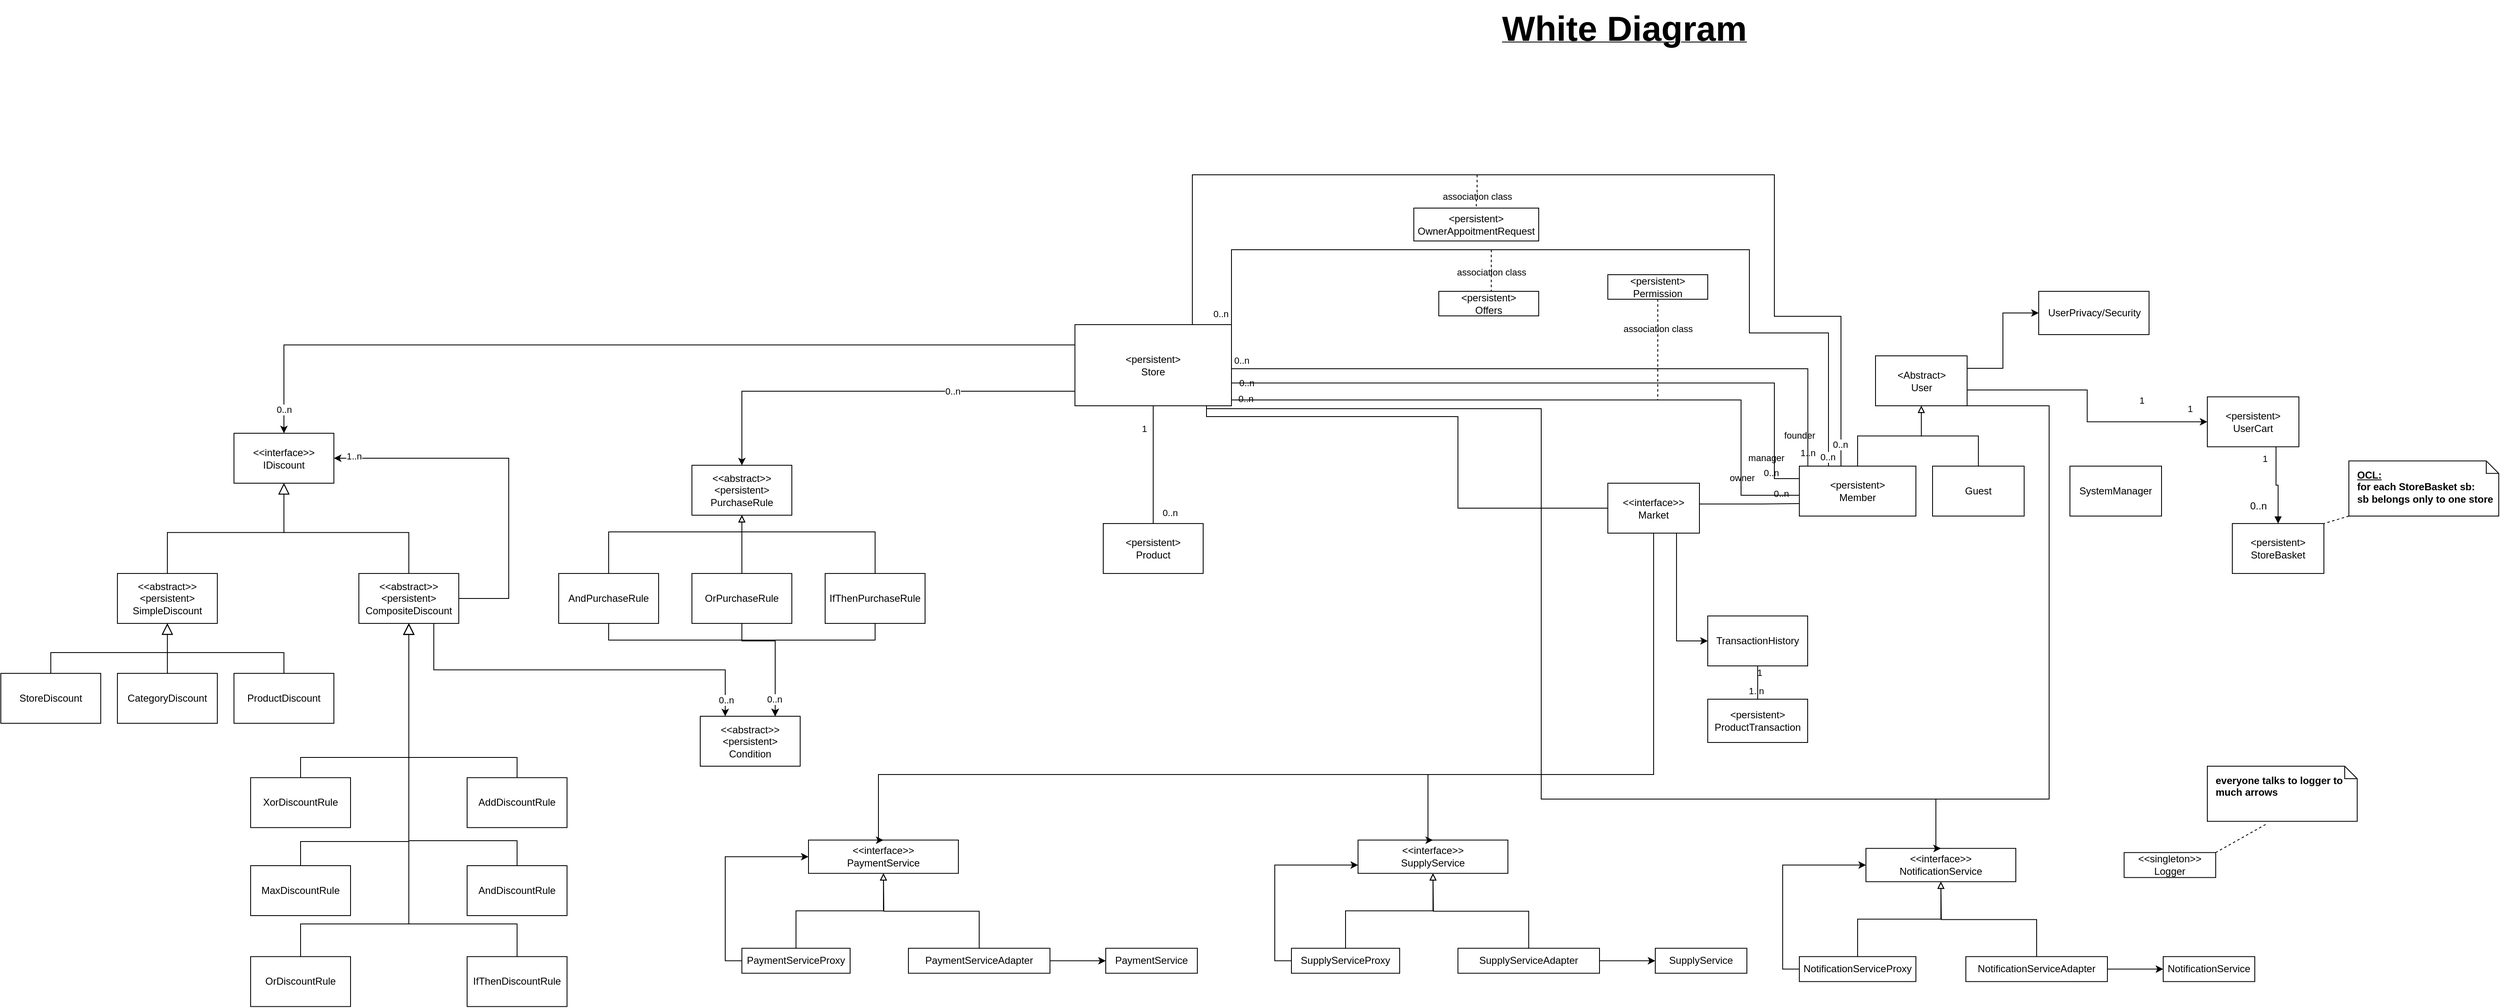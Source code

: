 <mxfile version="21.3.5" type="device" pages="2">
  <diagram name="‫עמוד-1‬" id="LKGR4KkCnlk9KDEvNelI">
    <mxGraphModel dx="3088" dy="1933" grid="1" gridSize="10" guides="1" tooltips="1" connect="1" arrows="1" fold="1" page="1" pageScale="1" pageWidth="827" pageHeight="1169" math="0" shadow="0">
      <root>
        <mxCell id="0" />
        <mxCell id="1" parent="0" />
        <mxCell id="KMiK-50AtJway8__Ii_P-8" style="edgeStyle=orthogonalEdgeStyle;rounded=0;orthogonalLoop=1;jettySize=auto;html=1;exitX=1;exitY=0.25;exitDx=0;exitDy=0;entryX=0;entryY=0.5;entryDx=0;entryDy=0;endArrow=none;endFill=0;labelBackgroundColor=none;fontColor=default;" parent="1" target="KMiK-50AtJway8__Ii_P-30" edge="1">
          <mxGeometry relative="1" as="geometry">
            <mxPoint x="457.5" y="430.5" as="sourcePoint" />
            <mxPoint x="1170" y="544" as="targetPoint" />
            <Array as="points">
              <mxPoint x="1070" y="431" />
              <mxPoint x="1070" y="545" />
              <mxPoint x="1140" y="545" />
            </Array>
          </mxGeometry>
        </mxCell>
        <mxCell id="KMiK-50AtJway8__Ii_P-13" value="owner" style="edgeLabel;html=1;align=center;verticalAlign=middle;resizable=0;points=[];labelBackgroundColor=none;" parent="KMiK-50AtJway8__Ii_P-8" vertex="1" connectable="0">
          <mxGeometry x="0.747" y="1" relative="1" as="geometry">
            <mxPoint y="5" as="offset" />
          </mxGeometry>
        </mxCell>
        <mxCell id="KMiK-50AtJway8__Ii_P-16" value="0..n" style="edgeLabel;html=1;align=center;verticalAlign=middle;resizable=0;points=[];labelBackgroundColor=none;" parent="KMiK-50AtJway8__Ii_P-8" vertex="1" connectable="0">
          <mxGeometry x="-0.958" y="2" relative="1" as="geometry">
            <mxPoint as="offset" />
          </mxGeometry>
        </mxCell>
        <mxCell id="KMiK-50AtJway8__Ii_P-21" value="0..n" style="edgeLabel;html=1;align=center;verticalAlign=middle;resizable=0;points=[];labelBackgroundColor=none;" parent="KMiK-50AtJway8__Ii_P-8" vertex="1" connectable="0">
          <mxGeometry x="0.932" relative="1" as="geometry">
            <mxPoint y="-2" as="offset" />
          </mxGeometry>
        </mxCell>
        <mxCell id="KMiK-50AtJway8__Ii_P-7" style="edgeStyle=orthogonalEdgeStyle;rounded=0;orthogonalLoop=1;jettySize=auto;html=1;exitX=1;exitY=0.25;exitDx=0;exitDy=0;entryX=0;entryY=0.25;entryDx=0;entryDy=0;endArrow=none;endFill=0;labelBackgroundColor=none;fontColor=default;" parent="1" target="KMiK-50AtJway8__Ii_P-30" edge="1">
          <mxGeometry relative="1" as="geometry">
            <mxPoint x="458" y="410.08" as="sourcePoint" />
            <mxPoint x="1232" y="410.08" as="targetPoint" />
            <Array as="points">
              <mxPoint x="1110" y="410" />
              <mxPoint x="1110" y="525" />
            </Array>
          </mxGeometry>
        </mxCell>
        <mxCell id="KMiK-50AtJway8__Ii_P-12" value="manager" style="edgeLabel;html=1;align=center;verticalAlign=middle;resizable=0;points=[];labelBackgroundColor=none;" parent="KMiK-50AtJway8__Ii_P-7" vertex="1" connectable="0">
          <mxGeometry x="0.747" y="-2" relative="1" as="geometry">
            <mxPoint x="-8" y="46" as="offset" />
          </mxGeometry>
        </mxCell>
        <mxCell id="KMiK-50AtJway8__Ii_P-15" value="0..n" style="edgeLabel;html=1;align=center;verticalAlign=middle;resizable=0;points=[];labelBackgroundColor=none;" parent="KMiK-50AtJway8__Ii_P-7" vertex="1" connectable="0">
          <mxGeometry x="-0.956" relative="1" as="geometry">
            <mxPoint as="offset" />
          </mxGeometry>
        </mxCell>
        <mxCell id="KMiK-50AtJway8__Ii_P-19" value="0..n" style="edgeLabel;html=1;align=center;verticalAlign=middle;resizable=0;points=[];labelBackgroundColor=none;" parent="KMiK-50AtJway8__Ii_P-7" vertex="1" connectable="0">
          <mxGeometry x="0.927" y="2" relative="1" as="geometry">
            <mxPoint x="-5" y="-5" as="offset" />
          </mxGeometry>
        </mxCell>
        <mxCell id="KMiK-50AtJway8__Ii_P-6" style="edgeStyle=orthogonalEdgeStyle;rounded=0;orthogonalLoop=1;jettySize=auto;html=1;exitX=1;exitY=0.25;exitDx=0;exitDy=0;entryX=0.073;entryY=-0.003;entryDx=0;entryDy=0;endArrow=none;endFill=0;labelBackgroundColor=none;fontColor=default;entryPerimeter=0;" parent="1" source="xmApiVG4KR4Wac9X-xb9-1" target="KMiK-50AtJway8__Ii_P-30" edge="1">
          <mxGeometry relative="1" as="geometry">
            <Array as="points">
              <mxPoint x="458" y="393" />
              <mxPoint x="1150" y="393" />
            </Array>
          </mxGeometry>
        </mxCell>
        <mxCell id="KMiK-50AtJway8__Ii_P-11" value="founder" style="edgeLabel;html=1;align=center;verticalAlign=middle;resizable=0;points=[];labelBackgroundColor=none;" parent="KMiK-50AtJway8__Ii_P-6" vertex="1" connectable="0">
          <mxGeometry x="0.796" y="1" relative="1" as="geometry">
            <mxPoint x="-11" y="49" as="offset" />
          </mxGeometry>
        </mxCell>
        <mxCell id="KMiK-50AtJway8__Ii_P-14" value="0..n" style="edgeLabel;html=1;align=center;verticalAlign=middle;resizable=0;points=[];labelBackgroundColor=none;" parent="KMiK-50AtJway8__Ii_P-6" vertex="1" connectable="0">
          <mxGeometry x="-0.956" y="1" relative="1" as="geometry">
            <mxPoint x="11" as="offset" />
          </mxGeometry>
        </mxCell>
        <mxCell id="KMiK-50AtJway8__Ii_P-17" value="1..n" style="edgeLabel;html=1;align=center;verticalAlign=middle;resizable=0;points=[];labelBackgroundColor=none;" parent="KMiK-50AtJway8__Ii_P-6" vertex="1" connectable="0">
          <mxGeometry x="0.925" y="2" relative="1" as="geometry">
            <mxPoint x="-2" y="16" as="offset" />
          </mxGeometry>
        </mxCell>
        <mxCell id="KMiK-50AtJway8__Ii_P-23" style="edgeStyle=orthogonalEdgeStyle;rounded=0;orthogonalLoop=1;jettySize=auto;html=1;exitX=0.75;exitY=1;exitDx=0;exitDy=0;entryX=0;entryY=0.5;entryDx=0;entryDy=0;endArrow=none;endFill=0;labelBackgroundColor=none;fontColor=default;" parent="1" source="xmApiVG4KR4Wac9X-xb9-1" target="KMiK-50AtJway8__Ii_P-1" edge="1">
          <mxGeometry relative="1" as="geometry">
            <Array as="points">
              <mxPoint x="428" y="450.5" />
              <mxPoint x="730" y="450.5" />
              <mxPoint x="730" y="560.5" />
            </Array>
          </mxGeometry>
        </mxCell>
        <mxCell id="KMiK-50AtJway8__Ii_P-64" style="edgeStyle=orthogonalEdgeStyle;rounded=0;orthogonalLoop=1;jettySize=auto;html=1;exitX=0.75;exitY=1;exitDx=0;exitDy=0;entryX=0;entryY=0.5;entryDx=0;entryDy=0;labelBackgroundColor=none;fontColor=default;" parent="1" source="KMiK-50AtJway8__Ii_P-1" target="xmApiVG4KR4Wac9X-xb9-26" edge="1">
          <mxGeometry relative="1" as="geometry">
            <Array as="points">
              <mxPoint x="993" y="720" />
            </Array>
          </mxGeometry>
        </mxCell>
        <mxCell id="AbIhETK-aJziHINcXdsH-45" style="edgeStyle=orthogonalEdgeStyle;rounded=0;orthogonalLoop=1;jettySize=auto;html=1;exitX=0.75;exitY=1;exitDx=0;exitDy=0;entryX=0.5;entryY=0;entryDx=0;entryDy=0;" parent="1" source="xmApiVG4KR4Wac9X-xb9-1" target="BNux4O6D-jJJjoNCT-0A-25" edge="1">
          <mxGeometry relative="1" as="geometry">
            <Array as="points">
              <mxPoint x="428" y="437" />
              <mxPoint x="428" y="441" />
              <mxPoint x="830" y="441" />
              <mxPoint x="830" y="910" />
              <mxPoint x="1304" y="910" />
              <mxPoint x="1304" y="969" />
            </Array>
          </mxGeometry>
        </mxCell>
        <mxCell id="AbIhETK-aJziHINcXdsH-64" value="0..n" style="edgeStyle=orthogonalEdgeStyle;rounded=0;orthogonalLoop=1;jettySize=auto;html=1;exitX=0;exitY=0.75;exitDx=0;exitDy=0;entryX=0.5;entryY=0;entryDx=0;entryDy=0;" parent="1" source="xmApiVG4KR4Wac9X-xb9-1" target="AbIhETK-aJziHINcXdsH-50" edge="1">
          <mxGeometry relative="1" as="geometry">
            <Array as="points">
              <mxPoint x="364" y="413" />
              <mxPoint x="364" y="420" />
              <mxPoint x="-130" y="420" />
            </Array>
          </mxGeometry>
        </mxCell>
        <mxCell id="BGvg6Na35vpkmnGcbQYi-2" style="edgeStyle=orthogonalEdgeStyle;rounded=0;orthogonalLoop=1;jettySize=auto;html=1;exitX=0.75;exitY=0;exitDx=0;exitDy=0;entryX=0.343;entryY=0;entryDx=0;entryDy=0;entryPerimeter=0;endArrow=none;endFill=0;" parent="1" source="xmApiVG4KR4Wac9X-xb9-1" target="KMiK-50AtJway8__Ii_P-30" edge="1">
          <mxGeometry relative="1" as="geometry">
            <Array as="points">
              <mxPoint x="411" y="160" />
              <mxPoint x="1110" y="160" />
              <mxPoint x="1110" y="330" />
              <mxPoint x="1190" y="330" />
              <mxPoint x="1190" y="510" />
            </Array>
          </mxGeometry>
        </mxCell>
        <mxCell id="BGvg6Na35vpkmnGcbQYi-3" value="0..n" style="edgeLabel;html=1;align=center;verticalAlign=middle;resizable=0;points=[];" parent="BGvg6Na35vpkmnGcbQYi-2" vertex="1" connectable="0">
          <mxGeometry x="0.963" y="-1" relative="1" as="geometry">
            <mxPoint y="-4" as="offset" />
          </mxGeometry>
        </mxCell>
        <mxCell id="xmApiVG4KR4Wac9X-xb9-1" value="&amp;lt;persistent&amp;gt;&lt;br&gt;Store" style="rounded=0;whiteSpace=wrap;html=1;labelBackgroundColor=none;" parent="1" vertex="1">
          <mxGeometry x="270" y="340" width="188" height="97.5" as="geometry" />
        </mxCell>
        <mxCell id="xmApiVG4KR4Wac9X-xb9-2" value="&amp;lt;persistent&amp;gt;&lt;br&gt;Product" style="rounded=0;whiteSpace=wrap;html=1;labelBackgroundColor=none;" parent="1" vertex="1">
          <mxGeometry x="304" y="578.96" width="120" height="60" as="geometry" />
        </mxCell>
        <mxCell id="xmApiVG4KR4Wac9X-xb9-23" value="&amp;lt;persistent&amp;gt;&lt;br&gt;StoreBasket" style="rounded=0;whiteSpace=wrap;html=1;labelBackgroundColor=none;" parent="1" vertex="1">
          <mxGeometry x="1660" y="578.96" width="110" height="60" as="geometry" />
        </mxCell>
        <mxCell id="xmApiVG4KR4Wac9X-xb9-25" value="&amp;lt;persistent&amp;gt;&lt;br&gt;UserCart" style="rounded=0;whiteSpace=wrap;html=1;labelBackgroundColor=none;" parent="1" vertex="1">
          <mxGeometry x="1630" y="426.75" width="110" height="60" as="geometry" />
        </mxCell>
        <mxCell id="xmApiVG4KR4Wac9X-xb9-26" value="TransactionHistory" style="rounded=0;whiteSpace=wrap;html=1;labelBackgroundColor=none;" parent="1" vertex="1">
          <mxGeometry x="1030" y="690" width="120" height="60" as="geometry" />
        </mxCell>
        <mxCell id="xmApiVG4KR4Wac9X-xb9-29" value="&amp;lt;&amp;lt;interface&amp;gt;&amp;gt;&lt;br&gt;PaymentService" style="rounded=0;whiteSpace=wrap;html=1;labelBackgroundColor=none;" parent="1" vertex="1">
          <mxGeometry x="-50.0" y="959.25" width="180" height="40" as="geometry" />
        </mxCell>
        <mxCell id="xmApiVG4KR4Wac9X-xb9-33" value="UserPrivacy/Security" style="rounded=0;whiteSpace=wrap;html=1;labelBackgroundColor=none;" parent="1" vertex="1">
          <mxGeometry x="1427.5" y="300" width="132.5" height="52" as="geometry" />
        </mxCell>
        <mxCell id="xmApiVG4KR4Wac9X-xb9-38" value="&amp;lt;persistent&amp;gt;&lt;br&gt;ProductTransaction" style="rounded=0;whiteSpace=wrap;html=1;labelBackgroundColor=none;" parent="1" vertex="1">
          <mxGeometry x="1030" y="790" width="120" height="52" as="geometry" />
        </mxCell>
        <mxCell id="63J3mPtgemWwUS_hdQk6-4" value="&amp;lt;&amp;lt;singleton&amp;gt;&amp;gt;&lt;br&gt;Logger" style="rounded=0;whiteSpace=wrap;html=1;labelBackgroundColor=none;" parent="1" vertex="1">
          <mxGeometry x="1530.06" y="974.25" width="110" height="30" as="geometry" />
        </mxCell>
        <mxCell id="nmcaV0K1PUl0ebAdsXiQ-1" value="" style="endArrow=none;html=1;rounded=0;entryX=0.5;entryY=1;entryDx=0;entryDy=0;exitX=0.5;exitY=0;exitDx=0;exitDy=0;endFill=0;labelBackgroundColor=none;fontColor=default;edgeStyle=orthogonalEdgeStyle;" parent="1" source="xmApiVG4KR4Wac9X-xb9-2" target="xmApiVG4KR4Wac9X-xb9-1" edge="1">
          <mxGeometry width="50" height="50" relative="1" as="geometry">
            <mxPoint x="360.5" y="648" as="sourcePoint" />
            <mxPoint x="398.2" y="585.12" as="targetPoint" />
          </mxGeometry>
        </mxCell>
        <mxCell id="nmcaV0K1PUl0ebAdsXiQ-3" value="1" style="edgeLabel;html=1;align=center;verticalAlign=middle;resizable=0;points=[];labelBackgroundColor=none;" parent="nmcaV0K1PUl0ebAdsXiQ-1" vertex="1" connectable="0">
          <mxGeometry x="0.576" relative="1" as="geometry">
            <mxPoint x="-11" y="-3" as="offset" />
          </mxGeometry>
        </mxCell>
        <mxCell id="nmcaV0K1PUl0ebAdsXiQ-4" value="0..n" style="edgeLabel;html=1;align=center;verticalAlign=middle;resizable=0;points=[];labelBackgroundColor=none;" parent="nmcaV0K1PUl0ebAdsXiQ-1" vertex="1" connectable="0">
          <mxGeometry x="-0.74" relative="1" as="geometry">
            <mxPoint x="20" y="5" as="offset" />
          </mxGeometry>
        </mxCell>
        <mxCell id="sHBZC4CmwUmnVrZ-BZ2X-26" value="" style="endArrow=none;html=1;rounded=0;entryX=0.75;entryY=1;entryDx=0;entryDy=0;exitX=0.5;exitY=0;exitDx=0;exitDy=0;edgeStyle=orthogonalEdgeStyle;startArrow=block;startFill=1;labelBackgroundColor=none;fontColor=default;" parent="1" source="xmApiVG4KR4Wac9X-xb9-23" target="xmApiVG4KR4Wac9X-xb9-25" edge="1">
          <mxGeometry width="50" height="50" relative="1" as="geometry">
            <mxPoint x="1525" y="601.25" as="sourcePoint" />
            <mxPoint x="1575" y="551.25" as="targetPoint" />
          </mxGeometry>
        </mxCell>
        <mxCell id="sHBZC4CmwUmnVrZ-BZ2X-27" value="1" style="edgeLabel;html=1;align=center;verticalAlign=middle;resizable=0;points=[];labelBackgroundColor=none;" parent="sHBZC4CmwUmnVrZ-BZ2X-26" vertex="1" connectable="0">
          <mxGeometry x="0.775" relative="1" as="geometry">
            <mxPoint x="-14" y="3" as="offset" />
          </mxGeometry>
        </mxCell>
        <mxCell id="sHBZC4CmwUmnVrZ-BZ2X-28" value="0..n" style="edgeLabel;html=1;align=center;verticalAlign=middle;resizable=0;points=[];fontSize=12;labelBackgroundColor=none;" parent="sHBZC4CmwUmnVrZ-BZ2X-26" vertex="1" connectable="0">
          <mxGeometry x="-0.67" relative="1" as="geometry">
            <mxPoint x="-24" y="-6" as="offset" />
          </mxGeometry>
        </mxCell>
        <mxCell id="sHBZC4CmwUmnVrZ-BZ2X-48" value="" style="endArrow=none;html=1;rounded=0;entryX=0.5;entryY=1;entryDx=0;entryDy=0;exitX=0.5;exitY=0;exitDx=0;exitDy=0;labelBackgroundColor=none;fontColor=default;edgeStyle=orthogonalEdgeStyle;" parent="1" source="xmApiVG4KR4Wac9X-xb9-38" target="xmApiVG4KR4Wac9X-xb9-26" edge="1">
          <mxGeometry width="50" height="50" relative="1" as="geometry">
            <mxPoint x="742" y="324" as="sourcePoint" />
            <mxPoint x="792" y="274" as="targetPoint" />
          </mxGeometry>
        </mxCell>
        <mxCell id="sHBZC4CmwUmnVrZ-BZ2X-50" value="1..n" style="edgeLabel;html=1;align=center;verticalAlign=middle;resizable=0;points=[];labelBackgroundColor=none;" parent="sHBZC4CmwUmnVrZ-BZ2X-48" vertex="1" connectable="0">
          <mxGeometry x="-0.491" y="2" relative="1" as="geometry">
            <mxPoint as="offset" />
          </mxGeometry>
        </mxCell>
        <mxCell id="sHBZC4CmwUmnVrZ-BZ2X-51" value="1" style="edgeLabel;html=1;align=center;verticalAlign=middle;resizable=0;points=[];labelBackgroundColor=none;" parent="sHBZC4CmwUmnVrZ-BZ2X-48" vertex="1" connectable="0">
          <mxGeometry x="0.6" y="-2" relative="1" as="geometry">
            <mxPoint as="offset" />
          </mxGeometry>
        </mxCell>
        <mxCell id="BNux4O6D-jJJjoNCT-0A-3" style="edgeStyle=orthogonalEdgeStyle;rounded=0;orthogonalLoop=1;jettySize=auto;html=1;exitX=0.5;exitY=0;exitDx=0;exitDy=0;entryX=0.5;entryY=1;entryDx=0;entryDy=0;endArrow=block;endFill=0;labelBackgroundColor=none;fontColor=default;" parent="1" source="BNux4O6D-jJJjoNCT-0A-1" target="xmApiVG4KR4Wac9X-xb9-29" edge="1">
          <mxGeometry relative="1" as="geometry" />
        </mxCell>
        <mxCell id="BNux4O6D-jJJjoNCT-0A-5" style="edgeStyle=orthogonalEdgeStyle;rounded=0;orthogonalLoop=1;jettySize=auto;html=1;exitX=0;exitY=0.5;exitDx=0;exitDy=0;entryX=0;entryY=0.5;entryDx=0;entryDy=0;labelBackgroundColor=none;fontColor=default;" parent="1" source="BNux4O6D-jJJjoNCT-0A-1" target="xmApiVG4KR4Wac9X-xb9-29" edge="1">
          <mxGeometry relative="1" as="geometry" />
        </mxCell>
        <mxCell id="BNux4O6D-jJJjoNCT-0A-1" value="PaymentServiceProxy" style="rounded=0;whiteSpace=wrap;html=1;labelBackgroundColor=none;" parent="1" vertex="1">
          <mxGeometry x="-130" y="1089.25" width="130" height="30" as="geometry" />
        </mxCell>
        <mxCell id="BNux4O6D-jJJjoNCT-0A-4" style="edgeStyle=orthogonalEdgeStyle;rounded=0;orthogonalLoop=1;jettySize=auto;html=1;exitX=0.5;exitY=0;exitDx=0;exitDy=0;endArrow=block;endFill=0;labelBackgroundColor=none;fontColor=default;" parent="1" source="BNux4O6D-jJJjoNCT-0A-2" edge="1">
          <mxGeometry relative="1" as="geometry">
            <mxPoint x="40" y="999.25" as="targetPoint" />
          </mxGeometry>
        </mxCell>
        <mxCell id="BNux4O6D-jJJjoNCT-0A-7" style="edgeStyle=orthogonalEdgeStyle;rounded=0;orthogonalLoop=1;jettySize=auto;html=1;entryX=0;entryY=0.5;entryDx=0;entryDy=0;labelBackgroundColor=none;fontColor=default;" parent="1" source="BNux4O6D-jJJjoNCT-0A-2" target="BNux4O6D-jJJjoNCT-0A-6" edge="1">
          <mxGeometry relative="1" as="geometry" />
        </mxCell>
        <mxCell id="BNux4O6D-jJJjoNCT-0A-2" value="PaymentServiceAdapter" style="rounded=0;whiteSpace=wrap;html=1;labelBackgroundColor=none;" parent="1" vertex="1">
          <mxGeometry x="70" y="1089.25" width="170" height="30" as="geometry" />
        </mxCell>
        <mxCell id="BNux4O6D-jJJjoNCT-0A-6" value="PaymentService" style="rounded=0;whiteSpace=wrap;html=1;labelBackgroundColor=none;" parent="1" vertex="1">
          <mxGeometry x="307" y="1089.25" width="110" height="30" as="geometry" />
        </mxCell>
        <mxCell id="BNux4O6D-jJJjoNCT-0A-8" value="&amp;lt;&amp;lt;interface&amp;gt;&amp;gt;&lt;br&gt;SupplyService" style="rounded=0;whiteSpace=wrap;html=1;labelBackgroundColor=none;" parent="1" vertex="1">
          <mxGeometry x="610.0" y="959.25" width="180" height="40" as="geometry" />
        </mxCell>
        <mxCell id="BNux4O6D-jJJjoNCT-0A-9" style="edgeStyle=orthogonalEdgeStyle;rounded=0;orthogonalLoop=1;jettySize=auto;html=1;exitX=0.5;exitY=0;exitDx=0;exitDy=0;entryX=0.5;entryY=1;entryDx=0;entryDy=0;endArrow=block;endFill=0;labelBackgroundColor=none;fontColor=default;" parent="1" source="BNux4O6D-jJJjoNCT-0A-11" target="BNux4O6D-jJJjoNCT-0A-8" edge="1">
          <mxGeometry relative="1" as="geometry" />
        </mxCell>
        <mxCell id="BNux4O6D-jJJjoNCT-0A-10" style="edgeStyle=orthogonalEdgeStyle;rounded=0;orthogonalLoop=1;jettySize=auto;html=1;exitX=0;exitY=0.5;exitDx=0;exitDy=0;entryX=0;entryY=0.75;entryDx=0;entryDy=0;labelBackgroundColor=none;fontColor=default;" parent="1" source="BNux4O6D-jJJjoNCT-0A-11" target="BNux4O6D-jJJjoNCT-0A-8" edge="1">
          <mxGeometry relative="1" as="geometry" />
        </mxCell>
        <mxCell id="BNux4O6D-jJJjoNCT-0A-11" value="SupplyServiceProxy" style="rounded=0;whiteSpace=wrap;html=1;labelBackgroundColor=none;" parent="1" vertex="1">
          <mxGeometry x="530" y="1089.25" width="130" height="30" as="geometry" />
        </mxCell>
        <mxCell id="BNux4O6D-jJJjoNCT-0A-12" style="edgeStyle=orthogonalEdgeStyle;rounded=0;orthogonalLoop=1;jettySize=auto;html=1;exitX=0.5;exitY=0;exitDx=0;exitDy=0;endArrow=block;endFill=0;labelBackgroundColor=none;fontColor=default;" parent="1" source="BNux4O6D-jJJjoNCT-0A-14" edge="1">
          <mxGeometry relative="1" as="geometry">
            <mxPoint x="700.0" y="999.25" as="targetPoint" />
          </mxGeometry>
        </mxCell>
        <mxCell id="BNux4O6D-jJJjoNCT-0A-13" style="edgeStyle=orthogonalEdgeStyle;rounded=0;orthogonalLoop=1;jettySize=auto;html=1;entryX=0;entryY=0.5;entryDx=0;entryDy=0;labelBackgroundColor=none;fontColor=default;" parent="1" source="BNux4O6D-jJJjoNCT-0A-14" target="BNux4O6D-jJJjoNCT-0A-15" edge="1">
          <mxGeometry relative="1" as="geometry" />
        </mxCell>
        <mxCell id="BNux4O6D-jJJjoNCT-0A-14" value="SupplyServiceAdapter" style="rounded=0;whiteSpace=wrap;html=1;labelBackgroundColor=none;" parent="1" vertex="1">
          <mxGeometry x="730.0" y="1089.25" width="170" height="30" as="geometry" />
        </mxCell>
        <mxCell id="BNux4O6D-jJJjoNCT-0A-15" value="SupplyService" style="rounded=0;whiteSpace=wrap;html=1;labelBackgroundColor=none;" parent="1" vertex="1">
          <mxGeometry x="967.0" y="1089.25" width="110" height="30" as="geometry" />
        </mxCell>
        <mxCell id="BNux4O6D-jJJjoNCT-0A-25" value="&amp;lt;&amp;lt;interface&amp;gt;&amp;gt;&lt;br&gt;NotificationService" style="rounded=0;whiteSpace=wrap;html=1;labelBackgroundColor=none;" parent="1" vertex="1">
          <mxGeometry x="1220" y="969.25" width="180" height="40" as="geometry" />
        </mxCell>
        <mxCell id="BNux4O6D-jJJjoNCT-0A-26" style="edgeStyle=orthogonalEdgeStyle;rounded=0;orthogonalLoop=1;jettySize=auto;html=1;exitX=0.5;exitY=0;exitDx=0;exitDy=0;entryX=0.5;entryY=1;entryDx=0;entryDy=0;endArrow=block;endFill=0;labelBackgroundColor=none;fontColor=default;" parent="1" source="BNux4O6D-jJJjoNCT-0A-28" target="BNux4O6D-jJJjoNCT-0A-25" edge="1">
          <mxGeometry relative="1" as="geometry" />
        </mxCell>
        <mxCell id="BNux4O6D-jJJjoNCT-0A-27" style="edgeStyle=orthogonalEdgeStyle;rounded=0;orthogonalLoop=1;jettySize=auto;html=1;exitX=0;exitY=0.5;exitDx=0;exitDy=0;entryX=0;entryY=0.5;entryDx=0;entryDy=0;labelBackgroundColor=none;fontColor=default;" parent="1" source="BNux4O6D-jJJjoNCT-0A-28" target="BNux4O6D-jJJjoNCT-0A-25" edge="1">
          <mxGeometry relative="1" as="geometry" />
        </mxCell>
        <mxCell id="BNux4O6D-jJJjoNCT-0A-28" value="NotificationServiceProxy" style="rounded=0;whiteSpace=wrap;html=1;labelBackgroundColor=none;" parent="1" vertex="1">
          <mxGeometry x="1140" y="1099.25" width="140" height="30" as="geometry" />
        </mxCell>
        <mxCell id="BNux4O6D-jJJjoNCT-0A-29" style="edgeStyle=orthogonalEdgeStyle;rounded=0;orthogonalLoop=1;jettySize=auto;html=1;exitX=0.5;exitY=0;exitDx=0;exitDy=0;endArrow=block;endFill=0;labelBackgroundColor=none;fontColor=default;" parent="1" source="BNux4O6D-jJJjoNCT-0A-31" edge="1">
          <mxGeometry relative="1" as="geometry">
            <mxPoint x="1310" y="1009.25" as="targetPoint" />
          </mxGeometry>
        </mxCell>
        <mxCell id="BNux4O6D-jJJjoNCT-0A-30" style="edgeStyle=orthogonalEdgeStyle;rounded=0;orthogonalLoop=1;jettySize=auto;html=1;entryX=0;entryY=0.5;entryDx=0;entryDy=0;labelBackgroundColor=none;fontColor=default;" parent="1" source="BNux4O6D-jJJjoNCT-0A-31" target="BNux4O6D-jJJjoNCT-0A-32" edge="1">
          <mxGeometry relative="1" as="geometry" />
        </mxCell>
        <mxCell id="BNux4O6D-jJJjoNCT-0A-31" value="NotificationServiceAdapter" style="rounded=0;whiteSpace=wrap;html=1;labelBackgroundColor=none;" parent="1" vertex="1">
          <mxGeometry x="1340" y="1099.25" width="170" height="30" as="geometry" />
        </mxCell>
        <mxCell id="BNux4O6D-jJJjoNCT-0A-32" value="NotificationService" style="rounded=0;whiteSpace=wrap;html=1;labelBackgroundColor=none;" parent="1" vertex="1">
          <mxGeometry x="1577" y="1099.25" width="110" height="30" as="geometry" />
        </mxCell>
        <mxCell id="BNux4O6D-jJJjoNCT-0A-60" style="edgeStyle=orthogonalEdgeStyle;rounded=0;orthogonalLoop=1;jettySize=auto;html=1;exitX=1;exitY=0.25;exitDx=0;exitDy=0;entryX=0;entryY=0.5;entryDx=0;entryDy=0;labelBackgroundColor=none;fontColor=default;" parent="1" source="BNux4O6D-jJJjoNCT-0A-55" target="xmApiVG4KR4Wac9X-xb9-33" edge="1">
          <mxGeometry relative="1" as="geometry" />
        </mxCell>
        <mxCell id="BNux4O6D-jJJjoNCT-0A-61" value="1" style="edgeStyle=orthogonalEdgeStyle;rounded=0;orthogonalLoop=1;jettySize=auto;html=1;exitX=1.004;exitY=0.683;exitDx=0;exitDy=0;entryX=0;entryY=0.5;entryDx=0;entryDy=0;exitPerimeter=0;labelBackgroundColor=none;fontColor=default;" parent="1" source="BNux4O6D-jJJjoNCT-0A-55" target="xmApiVG4KR4Wac9X-xb9-25" edge="1">
          <mxGeometry x="0.868" y="16" relative="1" as="geometry">
            <mxPoint as="offset" />
          </mxGeometry>
        </mxCell>
        <mxCell id="KMiK-50AtJway8__Ii_P-32" style="edgeStyle=orthogonalEdgeStyle;rounded=0;orthogonalLoop=1;jettySize=auto;html=1;exitX=0.5;exitY=1;exitDx=0;exitDy=0;entryX=0.5;entryY=0;entryDx=0;entryDy=0;endArrow=none;endFill=0;startArrow=block;startFill=0;labelBackgroundColor=none;fontColor=default;" parent="1" source="BNux4O6D-jJJjoNCT-0A-55" target="KMiK-50AtJway8__Ii_P-30" edge="1">
          <mxGeometry relative="1" as="geometry" />
        </mxCell>
        <mxCell id="KMiK-50AtJway8__Ii_P-33" style="edgeStyle=orthogonalEdgeStyle;rounded=0;orthogonalLoop=1;jettySize=auto;html=1;exitX=0.5;exitY=1;exitDx=0;exitDy=0;entryX=0.5;entryY=0;entryDx=0;entryDy=0;endArrow=none;endFill=0;startArrow=block;startFill=0;labelBackgroundColor=none;fontColor=default;" parent="1" source="BNux4O6D-jJJjoNCT-0A-55" target="KMiK-50AtJway8__Ii_P-31" edge="1">
          <mxGeometry relative="1" as="geometry" />
        </mxCell>
        <mxCell id="AbIhETK-aJziHINcXdsH-47" style="edgeStyle=orthogonalEdgeStyle;rounded=0;orthogonalLoop=1;jettySize=auto;html=1;exitX=0.75;exitY=1;exitDx=0;exitDy=0;entryX=0.5;entryY=0;entryDx=0;entryDy=0;" parent="1" source="BNux4O6D-jJJjoNCT-0A-55" target="BNux4O6D-jJJjoNCT-0A-25" edge="1">
          <mxGeometry relative="1" as="geometry">
            <Array as="points">
              <mxPoint x="1440" y="437" />
              <mxPoint x="1440" y="910" />
              <mxPoint x="1304" y="910" />
              <mxPoint x="1304" y="969" />
            </Array>
          </mxGeometry>
        </mxCell>
        <mxCell id="BNux4O6D-jJJjoNCT-0A-55" value="&amp;lt;Abstract&amp;gt;&lt;br&gt;User" style="rounded=0;whiteSpace=wrap;html=1;labelBackgroundColor=none;" parent="1" vertex="1">
          <mxGeometry x="1231.5" y="377.5" width="110" height="60" as="geometry" />
        </mxCell>
        <mxCell id="KMiK-50AtJway8__Ii_P-25" style="edgeStyle=orthogonalEdgeStyle;rounded=0;orthogonalLoop=1;jettySize=auto;html=1;exitX=0.5;exitY=1;exitDx=0;exitDy=0;endArrow=none;endFill=0;dashed=1;labelBackgroundColor=none;fontColor=default;" parent="1" source="gaa1k3u4q0_xv-_A5BAJ-2" edge="1">
          <mxGeometry relative="1" as="geometry">
            <mxPoint x="970" y="430" as="targetPoint" />
            <Array as="points">
              <mxPoint x="970" y="350" />
              <mxPoint x="970" y="350" />
            </Array>
          </mxGeometry>
        </mxCell>
        <mxCell id="KMiK-50AtJway8__Ii_P-26" value="association class" style="edgeLabel;html=1;align=center;verticalAlign=middle;resizable=0;points=[];labelBackgroundColor=none;" parent="KMiK-50AtJway8__Ii_P-25" vertex="1" connectable="0">
          <mxGeometry x="-0.741" y="-2" relative="1" as="geometry">
            <mxPoint x="2" y="20" as="offset" />
          </mxGeometry>
        </mxCell>
        <mxCell id="gaa1k3u4q0_xv-_A5BAJ-2" value="&amp;lt;persistent&amp;gt;&lt;br style=&quot;border-color: var(--border-color);&quot;&gt;Permission" style="rounded=0;whiteSpace=wrap;html=1;labelBackgroundColor=none;" parent="1" vertex="1">
          <mxGeometry x="910" y="280.0" width="120" height="29.5" as="geometry" />
        </mxCell>
        <mxCell id="c1-SFfWlrFU9sEIXlx3X-1" value="1" style="edgeLabel;html=1;align=center;verticalAlign=middle;resizable=0;points=[];labelBackgroundColor=none;" parent="1" vertex="1" connectable="0">
          <mxGeometry x="1681.0" y="508.964" as="geometry">
            <mxPoint x="-130" y="-78" as="offset" />
          </mxGeometry>
        </mxCell>
        <mxCell id="OnIr4SSlqHqAaBlAEPrt-1" style="edgeStyle=orthogonalEdgeStyle;rounded=0;orthogonalLoop=1;jettySize=auto;html=1;exitX=1;exitY=0.5;exitDx=0;exitDy=0;entryX=0;entryY=0.75;entryDx=0;entryDy=0;endArrow=none;endFill=0;labelBackgroundColor=none;fontColor=default;" parent="1" source="KMiK-50AtJway8__Ii_P-1" target="KMiK-50AtJway8__Ii_P-30" edge="1">
          <mxGeometry relative="1" as="geometry">
            <Array as="points">
              <mxPoint x="1020" y="555.5" />
              <mxPoint x="1095" y="555.5" />
            </Array>
          </mxGeometry>
        </mxCell>
        <mxCell id="AbIhETK-aJziHINcXdsH-48" style="edgeStyle=orthogonalEdgeStyle;rounded=0;orthogonalLoop=1;jettySize=auto;html=1;exitX=0.5;exitY=1;exitDx=0;exitDy=0;entryX=0.5;entryY=0;entryDx=0;entryDy=0;" parent="1" source="KMiK-50AtJway8__Ii_P-1" target="xmApiVG4KR4Wac9X-xb9-29" edge="1">
          <mxGeometry relative="1" as="geometry">
            <Array as="points">
              <mxPoint x="965" y="880.5" />
              <mxPoint x="34" y="880.5" />
              <mxPoint x="34" y="959.5" />
            </Array>
          </mxGeometry>
        </mxCell>
        <mxCell id="AbIhETK-aJziHINcXdsH-49" style="edgeStyle=orthogonalEdgeStyle;rounded=0;orthogonalLoop=1;jettySize=auto;html=1;exitX=0.5;exitY=1;exitDx=0;exitDy=0;entryX=0.5;entryY=0;entryDx=0;entryDy=0;" parent="1" source="KMiK-50AtJway8__Ii_P-1" target="BNux4O6D-jJJjoNCT-0A-8" edge="1">
          <mxGeometry relative="1" as="geometry">
            <Array as="points">
              <mxPoint x="965" y="880.5" />
              <mxPoint x="694" y="880.5" />
              <mxPoint x="694" y="959.5" />
            </Array>
          </mxGeometry>
        </mxCell>
        <mxCell id="KMiK-50AtJway8__Ii_P-1" value="&amp;lt;&amp;lt;interface&amp;gt;&amp;gt;&lt;br&gt;Market" style="rounded=0;whiteSpace=wrap;html=1;labelBackgroundColor=none;" parent="1" vertex="1">
          <mxGeometry x="910" y="530.5" width="110" height="60" as="geometry" />
        </mxCell>
        <mxCell id="KMiK-50AtJway8__Ii_P-30" value="&amp;lt;persistent&amp;gt;&lt;br&gt;Member" style="rounded=0;whiteSpace=wrap;html=1;labelBackgroundColor=none;" parent="1" vertex="1">
          <mxGeometry x="1140" y="510" width="140" height="60" as="geometry" />
        </mxCell>
        <mxCell id="KMiK-50AtJway8__Ii_P-31" value="Guest" style="rounded=0;whiteSpace=wrap;html=1;labelBackgroundColor=none;" parent="1" vertex="1">
          <mxGeometry x="1300" y="510" width="110" height="60" as="geometry" />
        </mxCell>
        <mxCell id="KMiK-50AtJway8__Ii_P-44" value="SystemManager" style="rounded=0;whiteSpace=wrap;html=1;labelBackgroundColor=none;" parent="1" vertex="1">
          <mxGeometry x="1465" y="510" width="110" height="60" as="geometry" />
        </mxCell>
        <mxCell id="KMiK-50AtJway8__Ii_P-61" style="rounded=0;orthogonalLoop=1;jettySize=auto;html=1;exitX=0;exitY=1;exitDx=0;exitDy=0;exitPerimeter=0;entryX=1;entryY=0;entryDx=0;entryDy=0;dashed=1;endArrow=none;endFill=0;labelBackgroundColor=none;fontColor=default;" parent="1" source="KMiK-50AtJway8__Ii_P-56" target="xmApiVG4KR4Wac9X-xb9-23" edge="1">
          <mxGeometry relative="1" as="geometry" />
        </mxCell>
        <mxCell id="KMiK-50AtJway8__Ii_P-56" value="&lt;p style=&quot;margin:0px;margin-top:10px;margin-left:10px;text-align:left;&quot;&gt;&lt;b&gt;&lt;u&gt;OCL:&lt;/u&gt;&lt;/b&gt;&lt;br&gt;&lt;b&gt;for each StoreBasket sb:&amp;nbsp;&lt;/b&gt;&lt;br&gt;&lt;b&gt;sb belongs only to one store&lt;/b&gt;&lt;/p&gt;" style="shape=note;size=15;spacingLeft=5;html=1;overflow=fill;whiteSpace=wrap;labelBackgroundColor=none;" parent="1" vertex="1">
          <mxGeometry x="1800" y="503.75" width="180" height="66.25" as="geometry" />
        </mxCell>
        <mxCell id="bjbWTRETPKyBDtM3eHnH-1" value="&lt;b&gt;&lt;u&gt;&lt;font style=&quot;font-size: 42px;&quot;&gt;White Diagram&lt;/font&gt;&lt;/u&gt;&lt;/b&gt;" style="text;html=1;strokeColor=none;fillColor=none;align=center;verticalAlign=middle;whiteSpace=wrap;rounded=0;labelBackgroundColor=none;" parent="1" vertex="1">
          <mxGeometry x="750" y="-50" width="360" height="70" as="geometry" />
        </mxCell>
        <mxCell id="AbIhETK-aJziHINcXdsH-41" style="edgeStyle=orthogonalEdgeStyle;rounded=0;orthogonalLoop=1;jettySize=auto;html=1;exitX=0;exitY=0.25;exitDx=0;exitDy=0;entryX=0.5;entryY=0;entryDx=0;entryDy=0;" parent="1" source="xmApiVG4KR4Wac9X-xb9-1" target="AbIhETK-aJziHINcXdsH-1" edge="1">
          <mxGeometry relative="1" as="geometry" />
        </mxCell>
        <mxCell id="AbIhETK-aJziHINcXdsH-42" value="0..n" style="edgeLabel;html=1;align=center;verticalAlign=middle;resizable=0;points=[];" parent="AbIhETK-aJziHINcXdsH-41" vertex="1" connectable="0">
          <mxGeometry x="0.945" relative="1" as="geometry">
            <mxPoint as="offset" />
          </mxGeometry>
        </mxCell>
        <mxCell id="AbIhETK-aJziHINcXdsH-1" value="&amp;lt;&amp;lt;interface&amp;gt;&amp;gt;&lt;br&gt;IDiscount" style="rounded=0;whiteSpace=wrap;html=1;labelBackgroundColor=none;" parent="1" vertex="1">
          <mxGeometry x="-740" y="470.5" width="120" height="60" as="geometry" />
        </mxCell>
        <mxCell id="AbIhETK-aJziHINcXdsH-2" value="&amp;lt;&amp;lt;abstract&amp;gt;&amp;gt;&lt;br&gt;&amp;lt;persistent&amp;gt;&lt;br&gt;SimpleDiscount" style="rounded=0;whiteSpace=wrap;html=1;labelBackgroundColor=none;" parent="1" vertex="1">
          <mxGeometry x="-880" y="638.96" width="120" height="60" as="geometry" />
        </mxCell>
        <mxCell id="AbIhETK-aJziHINcXdsH-3" value="XorDiscountRule" style="rounded=0;whiteSpace=wrap;html=1;labelBackgroundColor=none;" parent="1" vertex="1">
          <mxGeometry x="-720" y="884.25" width="120" height="60" as="geometry" />
        </mxCell>
        <mxCell id="AbIhETK-aJziHINcXdsH-4" value="MaxDiscountRule" style="rounded=0;whiteSpace=wrap;html=1;labelBackgroundColor=none;" parent="1" vertex="1">
          <mxGeometry x="-720" y="990" width="120" height="60" as="geometry" />
        </mxCell>
        <mxCell id="AbIhETK-aJziHINcXdsH-5" value="OrDiscountRule" style="rounded=0;whiteSpace=wrap;html=1;labelBackgroundColor=none;" parent="1" vertex="1">
          <mxGeometry x="-720" y="1099.25" width="120" height="60" as="geometry" />
        </mxCell>
        <mxCell id="AbIhETK-aJziHINcXdsH-6" value="IfThenDiscountRule" style="rounded=0;whiteSpace=wrap;html=1;labelBackgroundColor=none;" parent="1" vertex="1">
          <mxGeometry x="-460" y="1099.25" width="120" height="60" as="geometry" />
        </mxCell>
        <mxCell id="AbIhETK-aJziHINcXdsH-14" value="StoreDiscount" style="rounded=0;whiteSpace=wrap;html=1;labelBackgroundColor=none;" parent="1" vertex="1">
          <mxGeometry x="-1020" y="758.96" width="120" height="60" as="geometry" />
        </mxCell>
        <mxCell id="AbIhETK-aJziHINcXdsH-15" value="CategoryDiscount" style="rounded=0;whiteSpace=wrap;html=1;labelBackgroundColor=none;" parent="1" vertex="1">
          <mxGeometry x="-880" y="758.96" width="120" height="60" as="geometry" />
        </mxCell>
        <mxCell id="AbIhETK-aJziHINcXdsH-16" value="ProductDiscount" style="rounded=0;whiteSpace=wrap;html=1;labelBackgroundColor=none;" parent="1" vertex="1">
          <mxGeometry x="-740" y="758.96" width="120" height="60" as="geometry" />
        </mxCell>
        <mxCell id="AbIhETK-aJziHINcXdsH-21" value="AndDiscountRule" style="rounded=0;whiteSpace=wrap;html=1;labelBackgroundColor=none;" parent="1" vertex="1">
          <mxGeometry x="-460" y="990" width="120" height="60" as="geometry" />
        </mxCell>
        <mxCell id="AbIhETK-aJziHINcXdsH-22" value="AddDiscountRule" style="rounded=0;whiteSpace=wrap;html=1;labelBackgroundColor=none;" parent="1" vertex="1">
          <mxGeometry x="-460" y="884.25" width="120" height="60" as="geometry" />
        </mxCell>
        <mxCell id="AbIhETK-aJziHINcXdsH-34" value="&amp;lt;&amp;lt;abstract&amp;gt;&amp;gt;&lt;br&gt;&amp;lt;persistent&amp;gt;&lt;br&gt;Condition" style="rounded=0;whiteSpace=wrap;html=1;labelBackgroundColor=none;" parent="1" vertex="1">
          <mxGeometry x="-180" y="810.5" width="120" height="60" as="geometry" />
        </mxCell>
        <mxCell id="AbIhETK-aJziHINcXdsH-43" style="rounded=0;orthogonalLoop=1;jettySize=auto;html=1;exitX=0;exitY=1;exitDx=0;exitDy=0;exitPerimeter=0;entryX=1;entryY=0;entryDx=0;entryDy=0;dashed=1;endArrow=none;endFill=0;labelBackgroundColor=none;fontColor=default;" parent="1" edge="1">
          <mxGeometry relative="1" as="geometry">
            <mxPoint x="1640.06" y="974.25" as="targetPoint" />
            <mxPoint x="1700.06" y="940.5" as="sourcePoint" />
          </mxGeometry>
        </mxCell>
        <mxCell id="AbIhETK-aJziHINcXdsH-44" value="&lt;p style=&quot;margin:0px;margin-top:10px;margin-left:10px;text-align:left;&quot;&gt;&lt;b&gt;everyone talks to logger to much arrows&lt;/b&gt;&lt;/p&gt;" style="shape=note;size=15;spacingLeft=5;html=1;overflow=fill;whiteSpace=wrap;labelBackgroundColor=none;" parent="1" vertex="1">
          <mxGeometry x="1630" y="870.5" width="180" height="66.25" as="geometry" />
        </mxCell>
        <mxCell id="AbIhETK-aJziHINcXdsH-50" value="&amp;lt;&amp;lt;abstract&amp;gt;&amp;gt;&lt;br&gt;&amp;lt;persistent&amp;gt;&lt;br&gt;PurchaseRule" style="rounded=0;whiteSpace=wrap;html=1;labelBackgroundColor=none;" parent="1" vertex="1">
          <mxGeometry x="-190" y="508.96" width="120" height="60" as="geometry" />
        </mxCell>
        <mxCell id="AbIhETK-aJziHINcXdsH-57" style="edgeStyle=orthogonalEdgeStyle;rounded=0;orthogonalLoop=1;jettySize=auto;html=1;exitX=0.5;exitY=0;exitDx=0;exitDy=0;entryX=0.5;entryY=1;entryDx=0;entryDy=0;endArrow=block;endFill=0;" parent="1" source="AbIhETK-aJziHINcXdsH-51" target="AbIhETK-aJziHINcXdsH-50" edge="1">
          <mxGeometry relative="1" as="geometry" />
        </mxCell>
        <mxCell id="AbIhETK-aJziHINcXdsH-61" style="edgeStyle=orthogonalEdgeStyle;rounded=0;orthogonalLoop=1;jettySize=auto;html=1;exitX=0.5;exitY=1;exitDx=0;exitDy=0;entryX=0.75;entryY=0;entryDx=0;entryDy=0;" parent="1" source="AbIhETK-aJziHINcXdsH-51" edge="1" target="AbIhETK-aJziHINcXdsH-34">
          <mxGeometry relative="1" as="geometry">
            <mxPoint x="-130" y="758.96" as="targetPoint" />
            <Array as="points">
              <mxPoint x="-130" y="720" />
              <mxPoint x="-90" y="720" />
            </Array>
          </mxGeometry>
        </mxCell>
        <mxCell id="AbIhETK-aJziHINcXdsH-51" value="OrPurchaseRule" style="rounded=0;whiteSpace=wrap;html=1;labelBackgroundColor=none;" parent="1" vertex="1">
          <mxGeometry x="-190" y="638.96" width="120" height="60" as="geometry" />
        </mxCell>
        <mxCell id="AbIhETK-aJziHINcXdsH-54" style="edgeStyle=orthogonalEdgeStyle;rounded=0;orthogonalLoop=1;jettySize=auto;html=1;entryX=0.5;entryY=1;entryDx=0;entryDy=0;endArrow=block;endFill=0;" parent="1" source="AbIhETK-aJziHINcXdsH-52" target="AbIhETK-aJziHINcXdsH-50" edge="1">
          <mxGeometry relative="1" as="geometry">
            <Array as="points">
              <mxPoint x="-290" y="588.96" />
              <mxPoint x="-130" y="588.96" />
            </Array>
          </mxGeometry>
        </mxCell>
        <mxCell id="AbIhETK-aJziHINcXdsH-60" style="edgeStyle=orthogonalEdgeStyle;rounded=0;orthogonalLoop=1;jettySize=auto;html=1;exitX=0.5;exitY=1;exitDx=0;exitDy=0;entryX=0.75;entryY=0;entryDx=0;entryDy=0;" parent="1" source="AbIhETK-aJziHINcXdsH-52" target="AbIhETK-aJziHINcXdsH-34" edge="1">
          <mxGeometry relative="1" as="geometry">
            <Array as="points">
              <mxPoint x="-290" y="719" />
              <mxPoint x="-90" y="719" />
            </Array>
            <mxPoint x="-130" y="800" as="targetPoint" />
          </mxGeometry>
        </mxCell>
        <mxCell id="AbIhETK-aJziHINcXdsH-52" value="AndPurchaseRule" style="rounded=0;whiteSpace=wrap;html=1;labelBackgroundColor=none;" parent="1" vertex="1">
          <mxGeometry x="-350" y="638.96" width="120" height="60" as="geometry" />
        </mxCell>
        <mxCell id="AbIhETK-aJziHINcXdsH-58" style="edgeStyle=orthogonalEdgeStyle;rounded=0;orthogonalLoop=1;jettySize=auto;html=1;exitX=0.5;exitY=0;exitDx=0;exitDy=0;entryX=0.5;entryY=1;entryDx=0;entryDy=0;endArrow=block;endFill=0;" parent="1" source="AbIhETK-aJziHINcXdsH-53" target="AbIhETK-aJziHINcXdsH-50" edge="1">
          <mxGeometry relative="1" as="geometry">
            <Array as="points">
              <mxPoint x="30" y="588.96" />
              <mxPoint x="-130" y="588.96" />
            </Array>
          </mxGeometry>
        </mxCell>
        <mxCell id="AbIhETK-aJziHINcXdsH-62" style="edgeStyle=orthogonalEdgeStyle;rounded=0;orthogonalLoop=1;jettySize=auto;html=1;entryX=0.75;entryY=0;entryDx=0;entryDy=0;" parent="1" source="AbIhETK-aJziHINcXdsH-53" target="AbIhETK-aJziHINcXdsH-34" edge="1">
          <mxGeometry relative="1" as="geometry">
            <Array as="points">
              <mxPoint x="30" y="719" />
              <mxPoint x="-90" y="719" />
            </Array>
            <mxPoint x="-130" y="800" as="targetPoint" />
          </mxGeometry>
        </mxCell>
        <mxCell id="AbIhETK-aJziHINcXdsH-63" value="0..n" style="edgeLabel;html=1;align=center;verticalAlign=middle;resizable=0;points=[];" parent="AbIhETK-aJziHINcXdsH-62" vertex="1" connectable="0">
          <mxGeometry x="0.7" y="-3" relative="1" as="geometry">
            <mxPoint x="2" y="14" as="offset" />
          </mxGeometry>
        </mxCell>
        <mxCell id="AbIhETK-aJziHINcXdsH-53" value="IfThenPurchaseRule" style="rounded=0;whiteSpace=wrap;html=1;labelBackgroundColor=none;" parent="1" vertex="1">
          <mxGeometry x="-30" y="638.96" width="120" height="60" as="geometry" />
        </mxCell>
        <mxCell id="a7UhBMsVLeSZY9i_aQMt-1" value="&amp;lt;persistent&amp;gt;&lt;br style=&quot;border-color: var(--border-color);&quot;&gt;Offers" style="rounded=0;whiteSpace=wrap;html=1;labelBackgroundColor=none;" parent="1" vertex="1">
          <mxGeometry x="707" y="300.0" width="120" height="29.5" as="geometry" />
        </mxCell>
        <mxCell id="a7UhBMsVLeSZY9i_aQMt-2" value="" style="endArrow=none;html=1;rounded=0;edgeStyle=orthogonalEdgeStyle;exitX=1;exitY=0.25;exitDx=0;exitDy=0;entryX=0.25;entryY=0;entryDx=0;entryDy=0;" parent="1" source="xmApiVG4KR4Wac9X-xb9-1" target="KMiK-50AtJway8__Ii_P-30" edge="1">
          <mxGeometry width="50" height="50" relative="1" as="geometry">
            <mxPoint x="890" y="450" as="sourcePoint" />
            <mxPoint x="940" y="400" as="targetPoint" />
            <Array as="points">
              <mxPoint x="458" y="250" />
              <mxPoint x="1080" y="250" />
              <mxPoint x="1080" y="350" />
              <mxPoint x="1175" y="350" />
            </Array>
          </mxGeometry>
        </mxCell>
        <mxCell id="BGvg6Na35vpkmnGcbQYi-4" value="0..n" style="edgeLabel;html=1;align=center;verticalAlign=middle;resizable=0;points=[];" parent="a7UhBMsVLeSZY9i_aQMt-2" vertex="1" connectable="0">
          <mxGeometry x="0.988" y="-1" relative="1" as="geometry">
            <mxPoint y="-5" as="offset" />
          </mxGeometry>
        </mxCell>
        <mxCell id="a7UhBMsVLeSZY9i_aQMt-3" style="edgeStyle=orthogonalEdgeStyle;rounded=0;orthogonalLoop=1;jettySize=auto;html=1;endArrow=none;endFill=0;dashed=1;labelBackgroundColor=none;fontColor=default;entryX=0.5;entryY=0;entryDx=0;entryDy=0;" parent="1" target="a7UhBMsVLeSZY9i_aQMt-1" edge="1">
          <mxGeometry relative="1" as="geometry">
            <mxPoint x="980" y="440" as="targetPoint" />
            <Array as="points">
              <mxPoint x="770" y="300" />
            </Array>
            <mxPoint x="770" y="250" as="sourcePoint" />
          </mxGeometry>
        </mxCell>
        <mxCell id="a7UhBMsVLeSZY9i_aQMt-4" value="association class" style="edgeLabel;html=1;align=center;verticalAlign=middle;resizable=0;points=[];labelBackgroundColor=none;" parent="a7UhBMsVLeSZY9i_aQMt-3" vertex="1" connectable="0">
          <mxGeometry x="-0.741" y="-2" relative="1" as="geometry">
            <mxPoint x="2" y="20" as="offset" />
          </mxGeometry>
        </mxCell>
        <mxCell id="a7UhBMsVLeSZY9i_aQMt-5" value="0..n" style="edgeLabel;html=1;align=center;verticalAlign=middle;resizable=0;points=[];labelBackgroundColor=none;" parent="1" vertex="1" connectable="0">
          <mxGeometry x="440" y="388.755" as="geometry">
            <mxPoint x="5" y="-62" as="offset" />
          </mxGeometry>
        </mxCell>
        <mxCell id="BGvg6Na35vpkmnGcbQYi-5" value="&amp;lt;persistent&amp;gt;&lt;br&gt;OwnerAppoitmentRequest" style="rounded=0;whiteSpace=wrap;html=1;labelBackgroundColor=none;" parent="1" vertex="1">
          <mxGeometry x="677" y="200" width="150" height="39.5" as="geometry" />
        </mxCell>
        <mxCell id="BGvg6Na35vpkmnGcbQYi-6" style="edgeStyle=orthogonalEdgeStyle;rounded=0;orthogonalLoop=1;jettySize=auto;html=1;endArrow=none;endFill=0;dashed=1;labelBackgroundColor=none;fontColor=default;entryX=0.5;entryY=0;entryDx=0;entryDy=0;" parent="1" target="BGvg6Na35vpkmnGcbQYi-5" edge="1">
          <mxGeometry relative="1" as="geometry">
            <mxPoint x="963" y="350" as="targetPoint" />
            <Array as="points">
              <mxPoint x="753" y="190" />
              <mxPoint x="752" y="190" />
            </Array>
            <mxPoint x="753" y="160" as="sourcePoint" />
          </mxGeometry>
        </mxCell>
        <mxCell id="BGvg6Na35vpkmnGcbQYi-7" value="association class" style="edgeLabel;html=1;align=center;verticalAlign=middle;resizable=0;points=[];labelBackgroundColor=none;" parent="BGvg6Na35vpkmnGcbQYi-6" vertex="1" connectable="0">
          <mxGeometry x="-0.741" y="-2" relative="1" as="geometry">
            <mxPoint x="2" y="20" as="offset" />
          </mxGeometry>
        </mxCell>
        <mxCell id="fDak4gC0axPjWhtpKBPF-1" value="&amp;lt;&amp;lt;abstract&amp;gt;&amp;gt;&lt;br&gt;&amp;lt;persistent&amp;gt;&lt;br&gt;CompositeDiscount" style="rounded=0;whiteSpace=wrap;html=1;labelBackgroundColor=none;" vertex="1" parent="1">
          <mxGeometry x="-590" y="638.96" width="120" height="60" as="geometry" />
        </mxCell>
        <mxCell id="fDak4gC0axPjWhtpKBPF-3" style="edgeStyle=orthogonalEdgeStyle;rounded=0;orthogonalLoop=1;jettySize=auto;html=1;entryX=0.5;entryY=1;entryDx=0;entryDy=0;endArrow=block;endFill=0;exitX=0.5;exitY=0;exitDx=0;exitDy=0;endSize=11;" edge="1" parent="1" source="AbIhETK-aJziHINcXdsH-2" target="AbIhETK-aJziHINcXdsH-1">
          <mxGeometry relative="1" as="geometry">
            <mxPoint x="-1130" y="1002" as="sourcePoint" />
            <mxPoint x="-810" y="709" as="targetPoint" />
          </mxGeometry>
        </mxCell>
        <mxCell id="fDak4gC0axPjWhtpKBPF-4" style="edgeStyle=orthogonalEdgeStyle;rounded=0;orthogonalLoop=1;jettySize=auto;html=1;entryX=0.5;entryY=1;entryDx=0;entryDy=0;endArrow=block;endFill=0;exitX=0.5;exitY=0;exitDx=0;exitDy=0;startSize=9;endSize=11;" edge="1" parent="1" source="fDak4gC0axPjWhtpKBPF-1" target="AbIhETK-aJziHINcXdsH-1">
          <mxGeometry relative="1" as="geometry">
            <mxPoint x="-810" y="649" as="sourcePoint" />
            <mxPoint x="-670" y="541" as="targetPoint" />
          </mxGeometry>
        </mxCell>
        <mxCell id="fDak4gC0axPjWhtpKBPF-5" style="edgeStyle=orthogonalEdgeStyle;rounded=0;orthogonalLoop=1;jettySize=auto;html=1;exitX=1;exitY=0.5;exitDx=0;exitDy=0;entryX=1;entryY=0.5;entryDx=0;entryDy=0;" edge="1" parent="1" source="fDak4gC0axPjWhtpKBPF-1" target="AbIhETK-aJziHINcXdsH-1">
          <mxGeometry relative="1" as="geometry">
            <Array as="points">
              <mxPoint x="-410" y="669" />
              <mxPoint x="-410" y="501" />
            </Array>
            <mxPoint x="-280" y="709" as="sourcePoint" />
            <mxPoint x="-120" y="769" as="targetPoint" />
          </mxGeometry>
        </mxCell>
        <mxCell id="fDak4gC0axPjWhtpKBPF-6" value="1..n" style="edgeLabel;html=1;align=center;verticalAlign=middle;resizable=0;points=[];" vertex="1" connectable="0" parent="1">
          <mxGeometry x="-670" y="451.4" as="geometry">
            <mxPoint x="74" y="46" as="offset" />
          </mxGeometry>
        </mxCell>
        <mxCell id="fDak4gC0axPjWhtpKBPF-7" style="edgeStyle=orthogonalEdgeStyle;rounded=0;orthogonalLoop=1;jettySize=auto;html=1;exitX=0.75;exitY=1;exitDx=0;exitDy=0;entryX=0.25;entryY=0;entryDx=0;entryDy=0;" edge="1" parent="1" source="fDak4gC0axPjWhtpKBPF-1" target="AbIhETK-aJziHINcXdsH-34">
          <mxGeometry relative="1" as="geometry">
            <mxPoint x="-120" y="768.96" as="targetPoint" />
            <mxPoint x="-120" y="709" as="sourcePoint" />
          </mxGeometry>
        </mxCell>
        <mxCell id="fDak4gC0axPjWhtpKBPF-8" value="0..n" style="edgeLabel;html=1;align=center;verticalAlign=middle;resizable=0;points=[];" vertex="1" connectable="0" parent="1">
          <mxGeometry x="-270" y="818.96" as="geometry">
            <mxPoint x="121" y="-28" as="offset" />
          </mxGeometry>
        </mxCell>
        <mxCell id="fDak4gC0axPjWhtpKBPF-9" style="edgeStyle=orthogonalEdgeStyle;rounded=0;orthogonalLoop=1;jettySize=auto;html=1;entryX=0.5;entryY=1;entryDx=0;entryDy=0;endArrow=block;endFill=0;exitX=0.5;exitY=0;exitDx=0;exitDy=0;endSize=11;" edge="1" parent="1" source="AbIhETK-aJziHINcXdsH-14" target="AbIhETK-aJziHINcXdsH-2">
          <mxGeometry relative="1" as="geometry">
            <mxPoint x="-810" y="649" as="sourcePoint" />
            <mxPoint x="-670" y="541" as="targetPoint" />
          </mxGeometry>
        </mxCell>
        <mxCell id="fDak4gC0axPjWhtpKBPF-10" style="edgeStyle=orthogonalEdgeStyle;rounded=0;orthogonalLoop=1;jettySize=auto;html=1;entryX=0.5;entryY=1;entryDx=0;entryDy=0;endArrow=block;endFill=0;exitX=0.5;exitY=0;exitDx=0;exitDy=0;endSize=11;" edge="1" parent="1" source="AbIhETK-aJziHINcXdsH-15" target="AbIhETK-aJziHINcXdsH-2">
          <mxGeometry relative="1" as="geometry">
            <mxPoint x="-950" y="769" as="sourcePoint" />
            <mxPoint x="-810" y="709" as="targetPoint" />
          </mxGeometry>
        </mxCell>
        <mxCell id="fDak4gC0axPjWhtpKBPF-11" style="edgeStyle=orthogonalEdgeStyle;rounded=0;orthogonalLoop=1;jettySize=auto;html=1;entryX=0.5;entryY=1;entryDx=0;entryDy=0;endArrow=block;endFill=0;exitX=0.5;exitY=0;exitDx=0;exitDy=0;endSize=11;" edge="1" parent="1" source="AbIhETK-aJziHINcXdsH-16" target="AbIhETK-aJziHINcXdsH-2">
          <mxGeometry relative="1" as="geometry">
            <mxPoint x="-810" y="769" as="sourcePoint" />
            <mxPoint x="-810" y="709" as="targetPoint" />
          </mxGeometry>
        </mxCell>
        <mxCell id="fDak4gC0axPjWhtpKBPF-12" style="edgeStyle=orthogonalEdgeStyle;rounded=0;orthogonalLoop=1;jettySize=auto;html=1;entryX=0.5;entryY=1;entryDx=0;entryDy=0;endArrow=block;endFill=0;exitX=0.5;exitY=0;exitDx=0;exitDy=0;endSize=11;" edge="1" parent="1" source="AbIhETK-aJziHINcXdsH-3" target="fDak4gC0axPjWhtpKBPF-1">
          <mxGeometry relative="1" as="geometry">
            <mxPoint x="-810" y="649" as="sourcePoint" />
            <mxPoint x="-670" y="541" as="targetPoint" />
            <Array as="points">
              <mxPoint x="-660" y="860" />
              <mxPoint x="-530" y="860" />
            </Array>
          </mxGeometry>
        </mxCell>
        <mxCell id="fDak4gC0axPjWhtpKBPF-13" style="edgeStyle=orthogonalEdgeStyle;rounded=0;orthogonalLoop=1;jettySize=auto;html=1;entryX=0.5;entryY=1;entryDx=0;entryDy=0;endArrow=block;endFill=0;exitX=0.5;exitY=0;exitDx=0;exitDy=0;endSize=11;" edge="1" parent="1" source="AbIhETK-aJziHINcXdsH-4" target="fDak4gC0axPjWhtpKBPF-1">
          <mxGeometry relative="1" as="geometry">
            <mxPoint x="-660" y="985" as="sourcePoint" />
            <mxPoint x="-530" y="800" as="targetPoint" />
            <Array as="points">
              <mxPoint x="-660" y="961" />
              <mxPoint x="-530" y="961" />
            </Array>
          </mxGeometry>
        </mxCell>
        <mxCell id="fDak4gC0axPjWhtpKBPF-15" style="edgeStyle=orthogonalEdgeStyle;rounded=0;orthogonalLoop=1;jettySize=auto;html=1;entryX=0.5;entryY=1;entryDx=0;entryDy=0;endArrow=block;endFill=0;exitX=0.5;exitY=0;exitDx=0;exitDy=0;endSize=11;" edge="1" parent="1" source="AbIhETK-aJziHINcXdsH-5" target="fDak4gC0axPjWhtpKBPF-1">
          <mxGeometry relative="1" as="geometry">
            <mxPoint x="-660" y="1089.25" as="sourcePoint" />
            <mxPoint x="-530" y="798.25" as="targetPoint" />
            <Array as="points">
              <mxPoint x="-660" y="1060" />
              <mxPoint x="-530" y="1060" />
            </Array>
          </mxGeometry>
        </mxCell>
        <mxCell id="fDak4gC0axPjWhtpKBPF-16" style="edgeStyle=orthogonalEdgeStyle;rounded=0;orthogonalLoop=1;jettySize=auto;html=1;entryX=0.5;entryY=1;entryDx=0;entryDy=0;endArrow=block;endFill=0;exitX=0.5;exitY=0;exitDx=0;exitDy=0;endSize=11;" edge="1" parent="1" source="AbIhETK-aJziHINcXdsH-6" target="fDak4gC0axPjWhtpKBPF-1">
          <mxGeometry relative="1" as="geometry">
            <mxPoint x="-650" y="1109" as="sourcePoint" />
            <mxPoint x="-520" y="709" as="targetPoint" />
            <Array as="points">
              <mxPoint x="-400" y="1060" />
              <mxPoint x="-530" y="1060" />
            </Array>
          </mxGeometry>
        </mxCell>
        <mxCell id="fDak4gC0axPjWhtpKBPF-17" style="edgeStyle=orthogonalEdgeStyle;rounded=0;orthogonalLoop=1;jettySize=auto;html=1;entryX=0.5;entryY=1;entryDx=0;entryDy=0;endArrow=block;endFill=0;exitX=0.5;exitY=0;exitDx=0;exitDy=0;endSize=11;" edge="1" parent="1" source="AbIhETK-aJziHINcXdsH-21" target="fDak4gC0axPjWhtpKBPF-1">
          <mxGeometry relative="1" as="geometry">
            <mxPoint x="-640" y="1119" as="sourcePoint" />
            <mxPoint x="-510" y="719" as="targetPoint" />
            <Array as="points">
              <mxPoint x="-400" y="960" />
              <mxPoint x="-530" y="960" />
            </Array>
          </mxGeometry>
        </mxCell>
        <mxCell id="fDak4gC0axPjWhtpKBPF-18" style="edgeStyle=orthogonalEdgeStyle;rounded=0;orthogonalLoop=1;jettySize=auto;html=1;endArrow=block;endFill=0;exitX=0.5;exitY=0;exitDx=0;exitDy=0;endSize=11;entryX=0.5;entryY=1;entryDx=0;entryDy=0;" edge="1" parent="1" source="AbIhETK-aJziHINcXdsH-22" target="fDak4gC0axPjWhtpKBPF-1">
          <mxGeometry relative="1" as="geometry">
            <mxPoint x="-390" y="1000" as="sourcePoint" />
            <mxPoint x="-480" y="810" as="targetPoint" />
            <Array as="points">
              <mxPoint x="-400" y="860" />
              <mxPoint x="-530" y="860" />
            </Array>
          </mxGeometry>
        </mxCell>
      </root>
    </mxGraphModel>
  </diagram>
  <diagram id="6vQT1Dj2wgs7Da54baMg" name="‫עמוד-2‬">
    <mxGraphModel dx="1050" dy="581" grid="1" gridSize="10" guides="1" tooltips="1" connect="1" arrows="1" fold="1" page="1" pageScale="1" pageWidth="827" pageHeight="1169" math="0" shadow="0">
      <root>
        <mxCell id="0" />
        <mxCell id="1" parent="0" />
      </root>
    </mxGraphModel>
  </diagram>
</mxfile>
